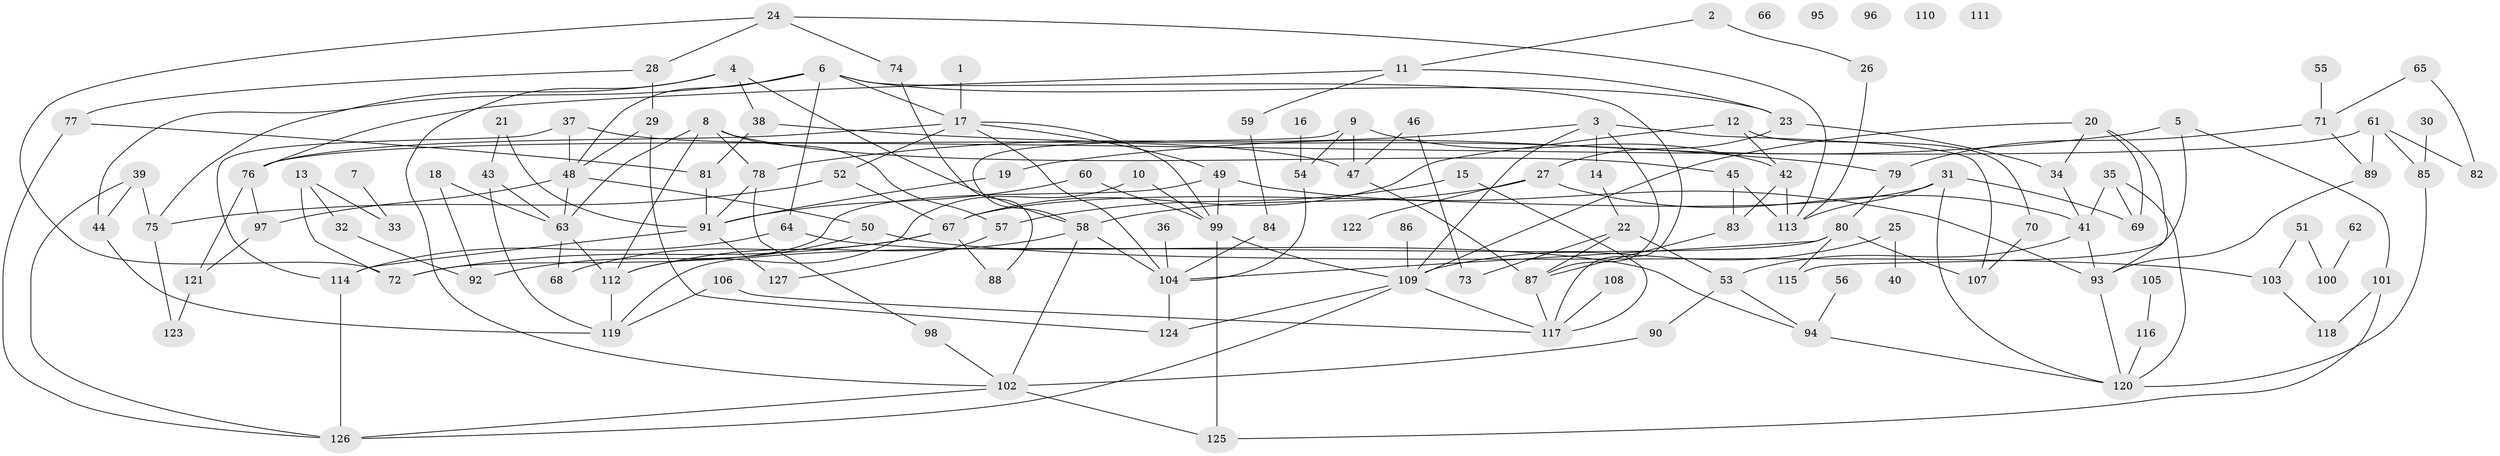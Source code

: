 // Generated by graph-tools (version 1.1) at 2025/40/03/09/25 04:40:11]
// undirected, 127 vertices, 197 edges
graph export_dot {
graph [start="1"]
  node [color=gray90,style=filled];
  1;
  2;
  3;
  4;
  5;
  6;
  7;
  8;
  9;
  10;
  11;
  12;
  13;
  14;
  15;
  16;
  17;
  18;
  19;
  20;
  21;
  22;
  23;
  24;
  25;
  26;
  27;
  28;
  29;
  30;
  31;
  32;
  33;
  34;
  35;
  36;
  37;
  38;
  39;
  40;
  41;
  42;
  43;
  44;
  45;
  46;
  47;
  48;
  49;
  50;
  51;
  52;
  53;
  54;
  55;
  56;
  57;
  58;
  59;
  60;
  61;
  62;
  63;
  64;
  65;
  66;
  67;
  68;
  69;
  70;
  71;
  72;
  73;
  74;
  75;
  76;
  77;
  78;
  79;
  80;
  81;
  82;
  83;
  84;
  85;
  86;
  87;
  88;
  89;
  90;
  91;
  92;
  93;
  94;
  95;
  96;
  97;
  98;
  99;
  100;
  101;
  102;
  103;
  104;
  105;
  106;
  107;
  108;
  109;
  110;
  111;
  112;
  113;
  114;
  115;
  116;
  117;
  118;
  119;
  120;
  121;
  122;
  123;
  124;
  125;
  126;
  127;
  1 -- 17;
  2 -- 11;
  2 -- 26;
  3 -- 14;
  3 -- 78;
  3 -- 87;
  3 -- 107;
  3 -- 109;
  4 -- 38;
  4 -- 58;
  4 -- 75;
  4 -- 102;
  5 -- 19;
  5 -- 101;
  5 -- 115;
  6 -- 17;
  6 -- 23;
  6 -- 44;
  6 -- 48;
  6 -- 64;
  6 -- 117;
  7 -- 33;
  8 -- 45;
  8 -- 57;
  8 -- 63;
  8 -- 78;
  8 -- 112;
  9 -- 42;
  9 -- 47;
  9 -- 54;
  9 -- 58;
  10 -- 99;
  10 -- 112;
  11 -- 23;
  11 -- 59;
  11 -- 76;
  12 -- 42;
  12 -- 67;
  12 -- 70;
  13 -- 32;
  13 -- 33;
  13 -- 72;
  14 -- 22;
  15 -- 57;
  15 -- 117;
  16 -- 54;
  17 -- 49;
  17 -- 52;
  17 -- 76;
  17 -- 99;
  17 -- 104;
  18 -- 63;
  18 -- 92;
  19 -- 91;
  20 -- 34;
  20 -- 69;
  20 -- 93;
  20 -- 109;
  21 -- 43;
  21 -- 91;
  22 -- 53;
  22 -- 73;
  22 -- 87;
  23 -- 27;
  23 -- 34;
  24 -- 28;
  24 -- 72;
  24 -- 74;
  24 -- 113;
  25 -- 40;
  25 -- 109;
  26 -- 113;
  27 -- 41;
  27 -- 58;
  27 -- 122;
  28 -- 29;
  28 -- 77;
  29 -- 48;
  29 -- 124;
  30 -- 85;
  31 -- 67;
  31 -- 69;
  31 -- 113;
  31 -- 120;
  32 -- 92;
  34 -- 41;
  35 -- 41;
  35 -- 69;
  35 -- 120;
  36 -- 104;
  37 -- 47;
  37 -- 48;
  37 -- 114;
  38 -- 79;
  38 -- 81;
  39 -- 44;
  39 -- 75;
  39 -- 126;
  41 -- 53;
  41 -- 93;
  42 -- 83;
  42 -- 113;
  43 -- 63;
  43 -- 119;
  44 -- 119;
  45 -- 83;
  45 -- 113;
  46 -- 47;
  46 -- 73;
  47 -- 87;
  48 -- 50;
  48 -- 63;
  48 -- 97;
  49 -- 72;
  49 -- 93;
  49 -- 99;
  50 -- 92;
  50 -- 103;
  51 -- 100;
  51 -- 103;
  52 -- 67;
  52 -- 75;
  53 -- 90;
  53 -- 94;
  54 -- 104;
  55 -- 71;
  56 -- 94;
  57 -- 127;
  58 -- 102;
  58 -- 104;
  58 -- 112;
  59 -- 84;
  60 -- 91;
  60 -- 99;
  61 -- 76;
  61 -- 82;
  61 -- 85;
  61 -- 89;
  62 -- 100;
  63 -- 68;
  63 -- 112;
  64 -- 94;
  64 -- 114;
  65 -- 71;
  65 -- 82;
  67 -- 68;
  67 -- 72;
  67 -- 88;
  70 -- 107;
  71 -- 79;
  71 -- 89;
  74 -- 88;
  75 -- 123;
  76 -- 97;
  76 -- 121;
  77 -- 81;
  77 -- 126;
  78 -- 91;
  78 -- 98;
  79 -- 80;
  80 -- 104;
  80 -- 107;
  80 -- 115;
  80 -- 119;
  81 -- 91;
  83 -- 87;
  84 -- 104;
  85 -- 120;
  86 -- 109;
  87 -- 117;
  89 -- 93;
  90 -- 102;
  91 -- 114;
  91 -- 127;
  93 -- 120;
  94 -- 120;
  97 -- 121;
  98 -- 102;
  99 -- 109;
  99 -- 125;
  101 -- 118;
  101 -- 125;
  102 -- 125;
  102 -- 126;
  103 -- 118;
  104 -- 124;
  105 -- 116;
  106 -- 117;
  106 -- 119;
  108 -- 117;
  109 -- 117;
  109 -- 124;
  109 -- 126;
  112 -- 119;
  114 -- 126;
  116 -- 120;
  121 -- 123;
}
